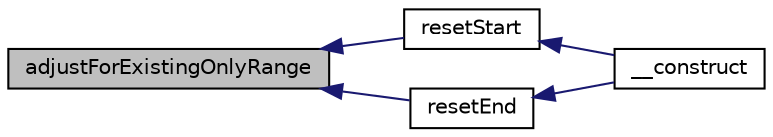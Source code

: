 digraph "adjustForExistingOnlyRange"
{
  edge [fontname="Helvetica",fontsize="10",labelfontname="Helvetica",labelfontsize="10"];
  node [fontname="Helvetica",fontsize="10",shape=record];
  rankdir="LR";
  Node10 [label="adjustForExistingOnlyRange",height=0.2,width=0.4,color="black", fillcolor="grey75", style="filled", fontcolor="black"];
  Node10 -> Node11 [dir="back",color="midnightblue",fontsize="10",style="solid",fontname="Helvetica"];
  Node11 [label="resetStart",height=0.2,width=0.4,color="black", fillcolor="white", style="filled",URL="$class_p_h_p_excel___worksheet___column_cell_iterator.html#a1368abfecab4e1d06cbc82530d721439"];
  Node11 -> Node12 [dir="back",color="midnightblue",fontsize="10",style="solid",fontname="Helvetica"];
  Node12 [label="__construct",height=0.2,width=0.4,color="black", fillcolor="white", style="filled",URL="$class_p_h_p_excel___worksheet___column_cell_iterator.html#a0b4a39eddfd94958f6e1e6c65d04a17d"];
  Node10 -> Node13 [dir="back",color="midnightblue",fontsize="10",style="solid",fontname="Helvetica"];
  Node13 [label="resetEnd",height=0.2,width=0.4,color="black", fillcolor="white", style="filled",URL="$class_p_h_p_excel___worksheet___column_cell_iterator.html#a88b96f02d1a06d1500695a54b21205bf"];
  Node13 -> Node12 [dir="back",color="midnightblue",fontsize="10",style="solid",fontname="Helvetica"];
}
